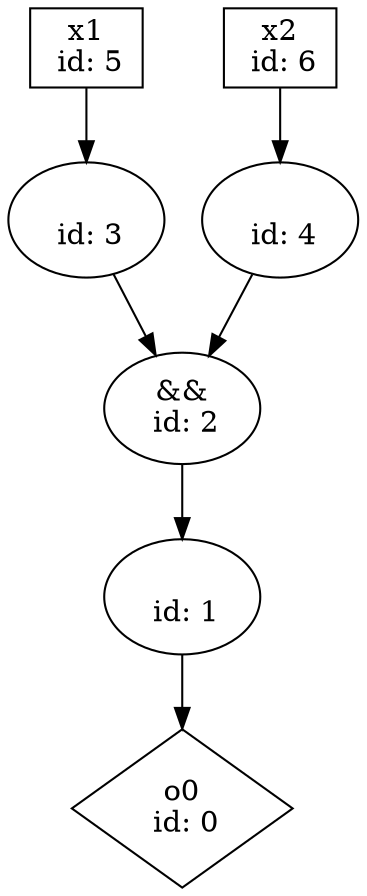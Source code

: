 digraph G {
n0 [label="o0\n id: 0",shape="diamond"];
n1 [label="\n id: 1"];
n2 [label="&&\n id: 2"];
n3 [label="\n id: 3"];
n4 [label="\n id: 4"];
n5 [label="x1\n id: 5",shape="box"];
n6 [label="x2\n id: 6",shape="box"];
n1 -> n0
n2 -> n1
n3 -> n2
n4 -> n2
n5 -> n3
n6 -> n4
}